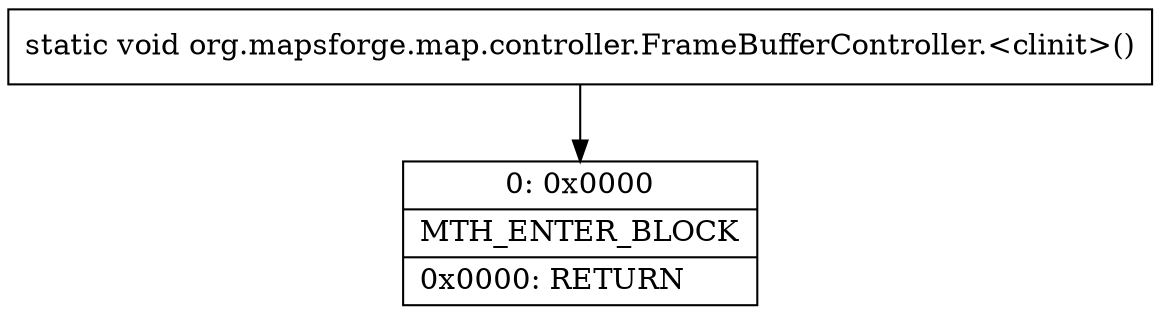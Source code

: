 digraph "CFG fororg.mapsforge.map.controller.FrameBufferController.\<clinit\>()V" {
Node_0 [shape=record,label="{0\:\ 0x0000|MTH_ENTER_BLOCK\l|0x0000: RETURN   \l}"];
MethodNode[shape=record,label="{static void org.mapsforge.map.controller.FrameBufferController.\<clinit\>() }"];
MethodNode -> Node_0;
}

